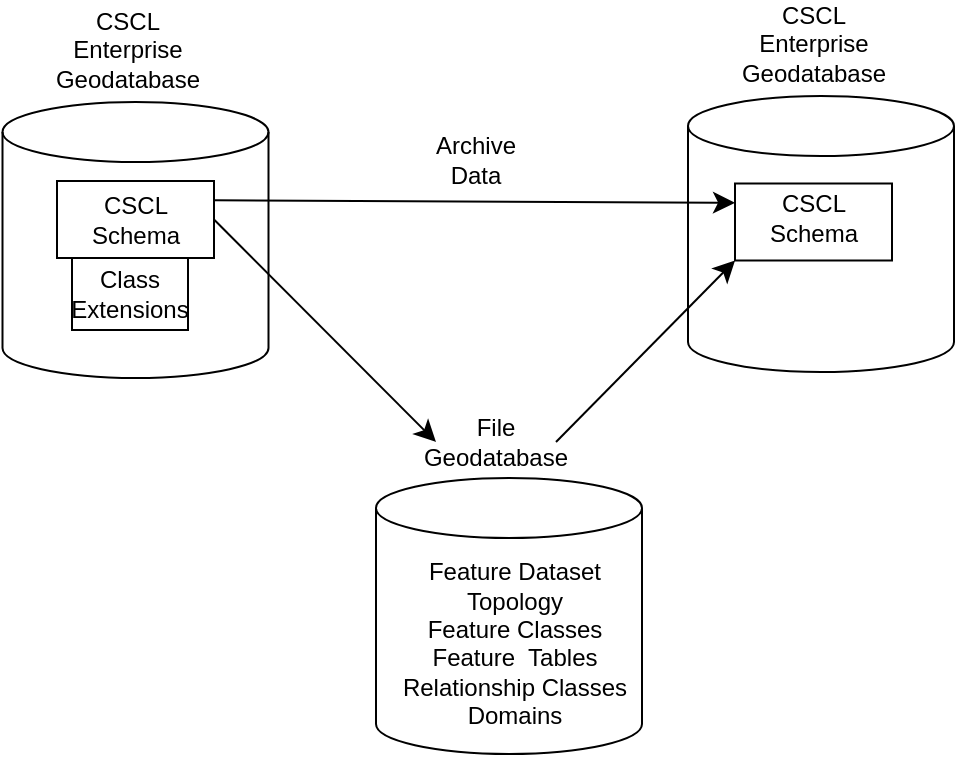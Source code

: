 <mxfile version="26.1.3">
  <diagram name="Page-1" id="sP9q07cmoK6qD1yFAlWt">
    <mxGraphModel dx="1112" dy="1235" grid="0" gridSize="10" guides="1" tooltips="1" connect="1" arrows="1" fold="1" page="0" pageScale="1" pageWidth="850" pageHeight="1100" math="0" shadow="0">
      <root>
        <mxCell id="0" />
        <mxCell id="1" parent="0" />
        <mxCell id="vqAeB16aoys2C8DzuAtK-1" value="" style="shape=cylinder3;whiteSpace=wrap;html=1;boundedLbl=1;backgroundOutline=1;size=15;" vertex="1" parent="1">
          <mxGeometry x="-57.75" y="46" width="133" height="138" as="geometry" />
        </mxCell>
        <mxCell id="vqAeB16aoys2C8DzuAtK-7" value="CSCL Enterprise Geodatabase&lt;div&gt;&lt;br&gt;&lt;/div&gt;" style="text;html=1;align=center;verticalAlign=middle;whiteSpace=wrap;rounded=0;" vertex="1" parent="1">
          <mxGeometry x="-25" y="12" width="60" height="30" as="geometry" />
        </mxCell>
        <mxCell id="vqAeB16aoys2C8DzuAtK-9" value="" style="rounded=0;whiteSpace=wrap;html=1;" vertex="1" parent="1">
          <mxGeometry x="-30.5" y="85.5" width="78.5" height="38.5" as="geometry" />
        </mxCell>
        <mxCell id="vqAeB16aoys2C8DzuAtK-11" value="CSCL Schema" style="text;html=1;align=center;verticalAlign=middle;whiteSpace=wrap;rounded=0;" vertex="1" parent="1">
          <mxGeometry x="-21.25" y="89.75" width="60" height="30" as="geometry" />
        </mxCell>
        <mxCell id="vqAeB16aoys2C8DzuAtK-14" value="Class Extensions" style="rounded=0;whiteSpace=wrap;html=1;" vertex="1" parent="1">
          <mxGeometry x="-23" y="124" width="58" height="36" as="geometry" />
        </mxCell>
        <mxCell id="vqAeB16aoys2C8DzuAtK-15" value="" style="shape=cylinder3;whiteSpace=wrap;html=1;boundedLbl=1;backgroundOutline=1;size=15;" vertex="1" parent="1">
          <mxGeometry x="129" y="234" width="133" height="138" as="geometry" />
        </mxCell>
        <mxCell id="vqAeB16aoys2C8DzuAtK-18" value="&lt;div&gt;Feature Dataset&lt;/div&gt;&lt;div&gt;Topology&lt;/div&gt;Feature Classes&lt;div&gt;Feature&amp;nbsp; Tables&lt;/div&gt;&lt;div&gt;Relationship Classes&lt;/div&gt;&lt;div&gt;Domains&lt;/div&gt;&lt;div&gt;&lt;br&gt;&lt;/div&gt;" style="text;html=1;align=center;verticalAlign=middle;whiteSpace=wrap;rounded=0;" vertex="1" parent="1">
          <mxGeometry x="126" y="309" width="145" height="30" as="geometry" />
        </mxCell>
        <mxCell id="vqAeB16aoys2C8DzuAtK-20" value="File Geodatabase" style="text;html=1;align=center;verticalAlign=middle;whiteSpace=wrap;rounded=0;" vertex="1" parent="1">
          <mxGeometry x="159" y="201" width="60" height="30" as="geometry" />
        </mxCell>
        <mxCell id="vqAeB16aoys2C8DzuAtK-22" value="" style="endArrow=classic;html=1;rounded=0;fontSize=12;startSize=8;endSize=8;curved=1;exitX=1;exitY=0.5;exitDx=0;exitDy=0;entryX=0;entryY=0.5;entryDx=0;entryDy=0;" edge="1" parent="1" source="vqAeB16aoys2C8DzuAtK-9" target="vqAeB16aoys2C8DzuAtK-20">
          <mxGeometry width="50" height="50" relative="1" as="geometry">
            <mxPoint x="175" y="225" as="sourcePoint" />
            <mxPoint x="140" y="194" as="targetPoint" />
          </mxGeometry>
        </mxCell>
        <mxCell id="vqAeB16aoys2C8DzuAtK-23" value="" style="shape=cylinder3;whiteSpace=wrap;html=1;boundedLbl=1;backgroundOutline=1;size=15;" vertex="1" parent="1">
          <mxGeometry x="285" y="43" width="133" height="138" as="geometry" />
        </mxCell>
        <mxCell id="vqAeB16aoys2C8DzuAtK-24" value="CSCL Enterprise Geodatabase&lt;div&gt;&lt;br&gt;&lt;/div&gt;" style="text;html=1;align=center;verticalAlign=middle;whiteSpace=wrap;rounded=0;" vertex="1" parent="1">
          <mxGeometry x="317.75" y="9" width="60" height="30" as="geometry" />
        </mxCell>
        <mxCell id="vqAeB16aoys2C8DzuAtK-27" value="" style="rounded=0;whiteSpace=wrap;html=1;" vertex="1" parent="1">
          <mxGeometry x="308.5" y="86.75" width="78.5" height="38.5" as="geometry" />
        </mxCell>
        <mxCell id="vqAeB16aoys2C8DzuAtK-28" value="CSCL Schema" style="text;html=1;align=center;verticalAlign=middle;whiteSpace=wrap;rounded=0;" vertex="1" parent="1">
          <mxGeometry x="317.75" y="88.75" width="60" height="30" as="geometry" />
        </mxCell>
        <mxCell id="vqAeB16aoys2C8DzuAtK-29" value="" style="endArrow=classic;html=1;rounded=0;fontSize=12;startSize=8;endSize=8;curved=1;exitX=1;exitY=0.25;exitDx=0;exitDy=0;entryX=0;entryY=0.25;entryDx=0;entryDy=0;" edge="1" parent="1" source="vqAeB16aoys2C8DzuAtK-9" target="vqAeB16aoys2C8DzuAtK-27">
          <mxGeometry width="50" height="50" relative="1" as="geometry">
            <mxPoint x="175" y="225" as="sourcePoint" />
            <mxPoint x="225" y="175" as="targetPoint" />
          </mxGeometry>
        </mxCell>
        <mxCell id="vqAeB16aoys2C8DzuAtK-30" value="Archive Data" style="text;html=1;align=center;verticalAlign=middle;whiteSpace=wrap;rounded=0;" vertex="1" parent="1">
          <mxGeometry x="149" y="59.75" width="60" height="30" as="geometry" />
        </mxCell>
        <mxCell id="vqAeB16aoys2C8DzuAtK-31" value="" style="endArrow=classic;html=1;rounded=0;fontSize=12;startSize=8;endSize=8;curved=1;entryX=0;entryY=1;entryDx=0;entryDy=0;exitX=1;exitY=0.5;exitDx=0;exitDy=0;" edge="1" parent="1" source="vqAeB16aoys2C8DzuAtK-20" target="vqAeB16aoys2C8DzuAtK-27">
          <mxGeometry width="50" height="50" relative="1" as="geometry">
            <mxPoint x="175" y="225" as="sourcePoint" />
            <mxPoint x="225" y="175" as="targetPoint" />
          </mxGeometry>
        </mxCell>
      </root>
    </mxGraphModel>
  </diagram>
</mxfile>
